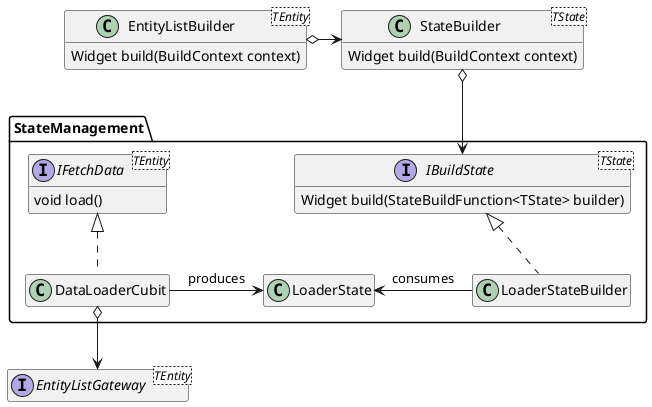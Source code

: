 @startuml
'https://plantuml.com/class-diagram

package StateManagement {
    interface IFetchData<TEntity> {
        void load()
    }

    interface IBuildState<TState> {
        Widget build(StateBuildFunction<TState> builder)
    }

    class DataLoaderCubit
    class LoaderState
    class LoaderStateBuilder
}

interface EntityListGateway<TEntity> {}

class EntityListBuilder<TEntity> {
    Widget build(BuildContext context)
}

class StateBuilder<TState> {
    Widget build(BuildContext context)
}

DataLoaderCubit -> LoaderState: "produces"
LoaderState <- LoaderStateBuilder: "consumes"

IFetchData <|.. DataLoaderCubit
IBuildState <|.. LoaderStateBuilder
DataLoaderCubit o--> EntityListGateway

StateBuilder o--> IBuildState
EntityListBuilder o-> StateBuilder

hide fields
hide LoaderState members
hide EntityListGateway members
hide DataLoaderCubit members
hide LoaderStateBuilder members

@enduml
